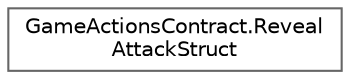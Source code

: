 digraph "Graphical Class Hierarchy"
{
 // LATEX_PDF_SIZE
  bgcolor="transparent";
  edge [fontname=Helvetica,fontsize=10,labelfontname=Helvetica,labelfontsize=10];
  node [fontname=Helvetica,fontsize=10,shape=box,height=0.2,width=0.4];
  rankdir="LR";
  Node0 [id="Node000000",label="GameActionsContract.Reveal\lAttackStruct",height=0.2,width=0.4,color="grey40", fillcolor="white", style="filled",URL="$struct_game_actions_contract_1_1_reveal_attack_struct.html",tooltip=" "];
}
